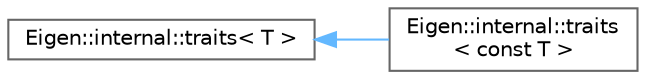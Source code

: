digraph "Graphical Class Hierarchy"
{
 // LATEX_PDF_SIZE
  bgcolor="transparent";
  edge [fontname=Helvetica,fontsize=10,labelfontname=Helvetica,labelfontsize=10];
  node [fontname=Helvetica,fontsize=10,shape=box,height=0.2,width=0.4];
  rankdir="LR";
  Node0 [id="Node000000",label="Eigen::internal::traits\< T \>",height=0.2,width=0.4,color="grey40", fillcolor="white", style="filled",URL="$structEigen_1_1internal_1_1traits.html",tooltip=" "];
  Node0 -> Node1 [id="edge1089_Node000000_Node000001",dir="back",color="steelblue1",style="solid",tooltip=" "];
  Node1 [id="Node000001",label="Eigen::internal::traits\l\< const T \>",height=0.2,width=0.4,color="grey40", fillcolor="white", style="filled",URL="$structEigen_1_1internal_1_1traits_3_01const_01T_01_4.html",tooltip=" "];
}
